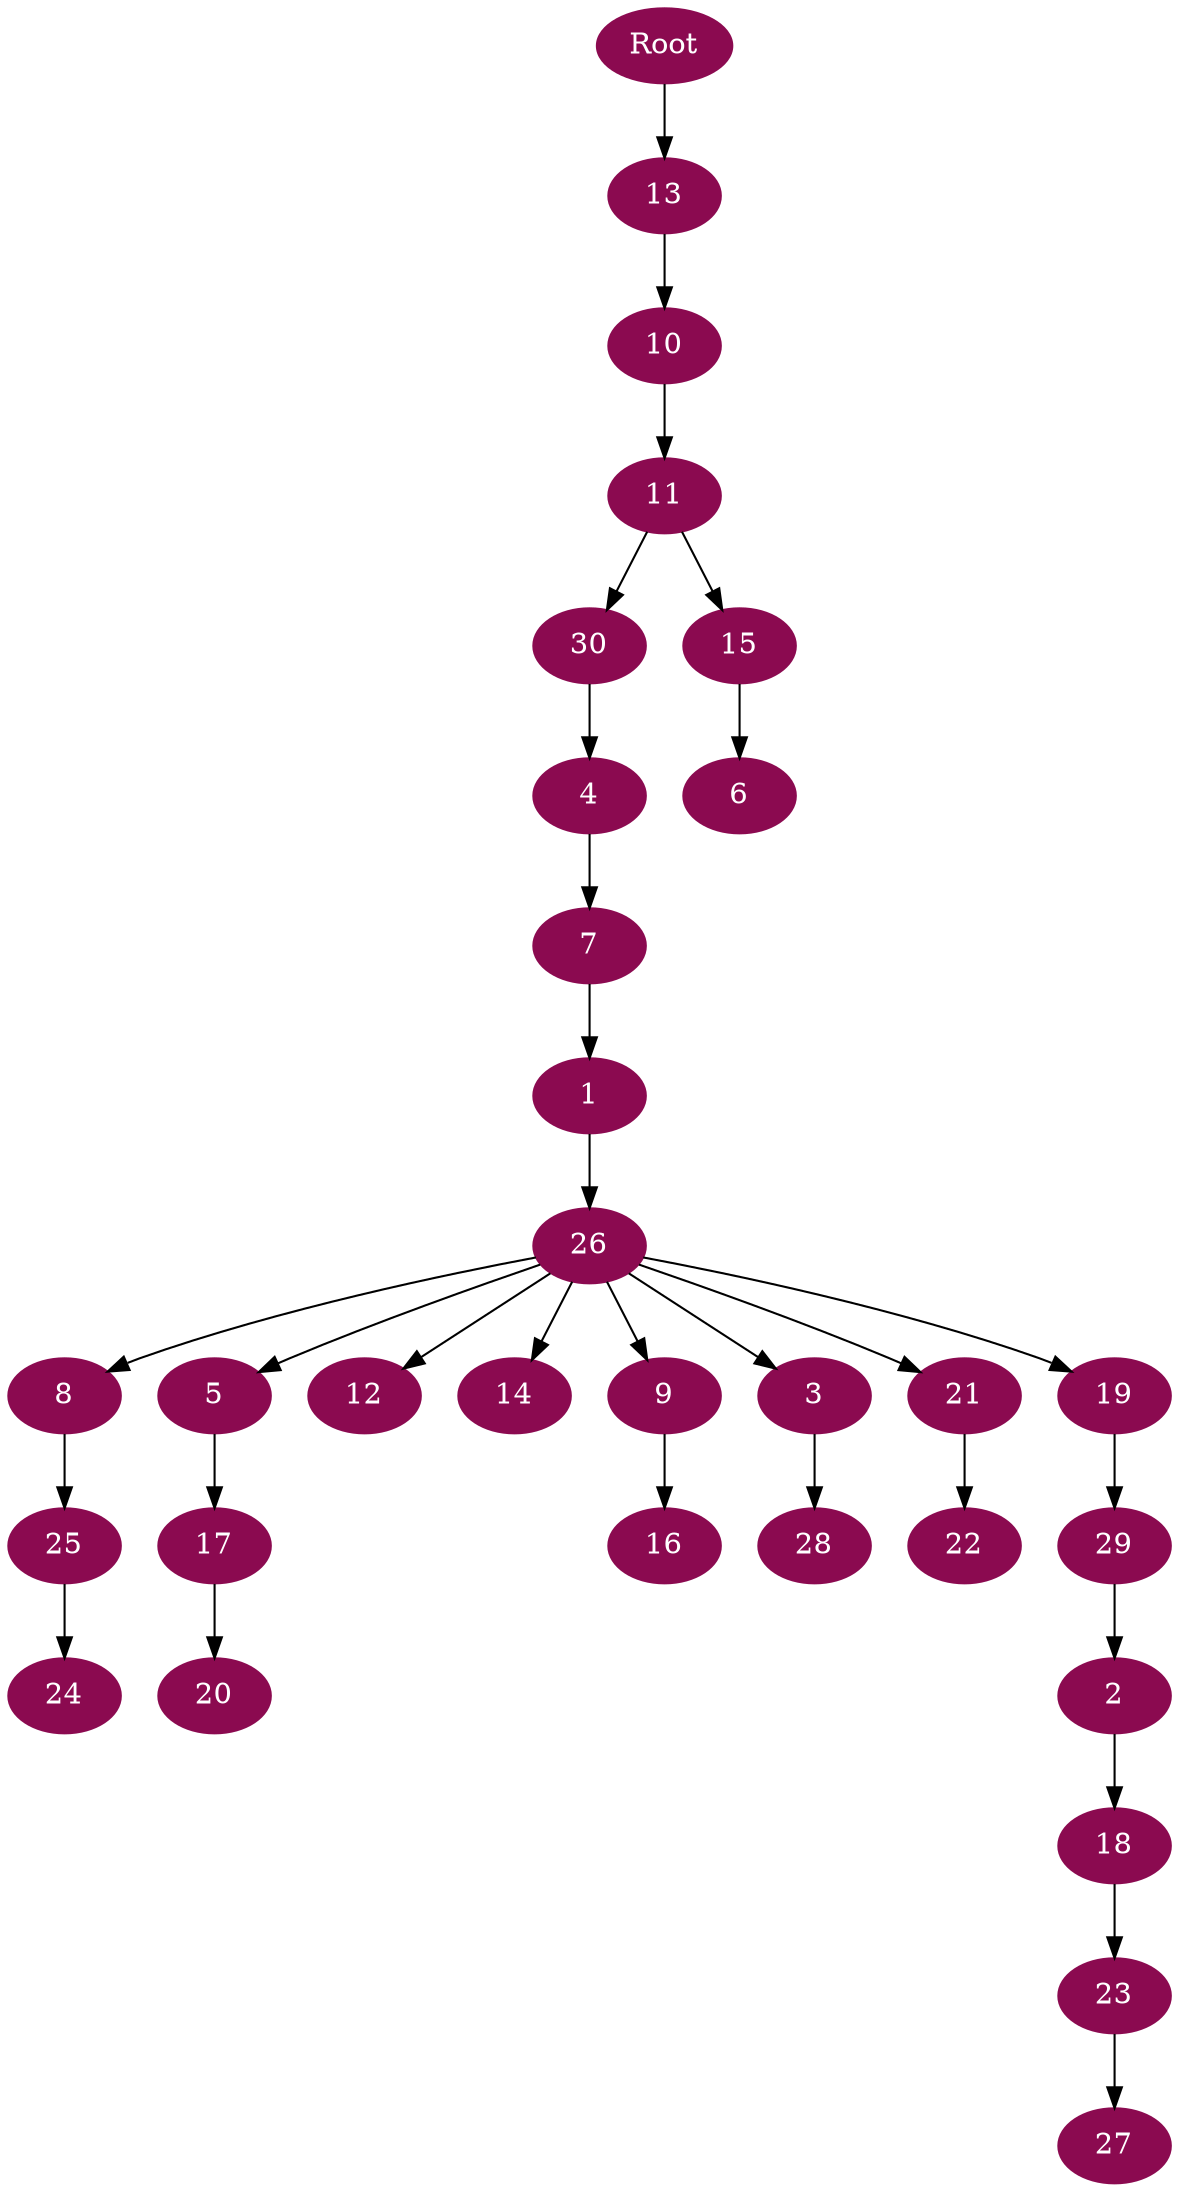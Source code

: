 digraph G {
node [color=deeppink4, style=filled, fontcolor=white];
Root -> 13;
13 -> 10;
10 -> 11;
11 -> 30;
30 -> 4;
4 -> 7;
7 -> 1;
1 -> 26;
26 -> 8;
8 -> 25;
25 -> 24;
26 -> 5;
5 -> 17;
17 -> 20;
26 -> 12;
26 -> 14;
26 -> 9;
9 -> 16;
26 -> 3;
3 -> 28;
26 -> 21;
21 -> 22;
26 -> 19;
19 -> 29;
29 -> 2;
2 -> 18;
18 -> 23;
23 -> 27;
11 -> 15;
15 -> 6;
}
